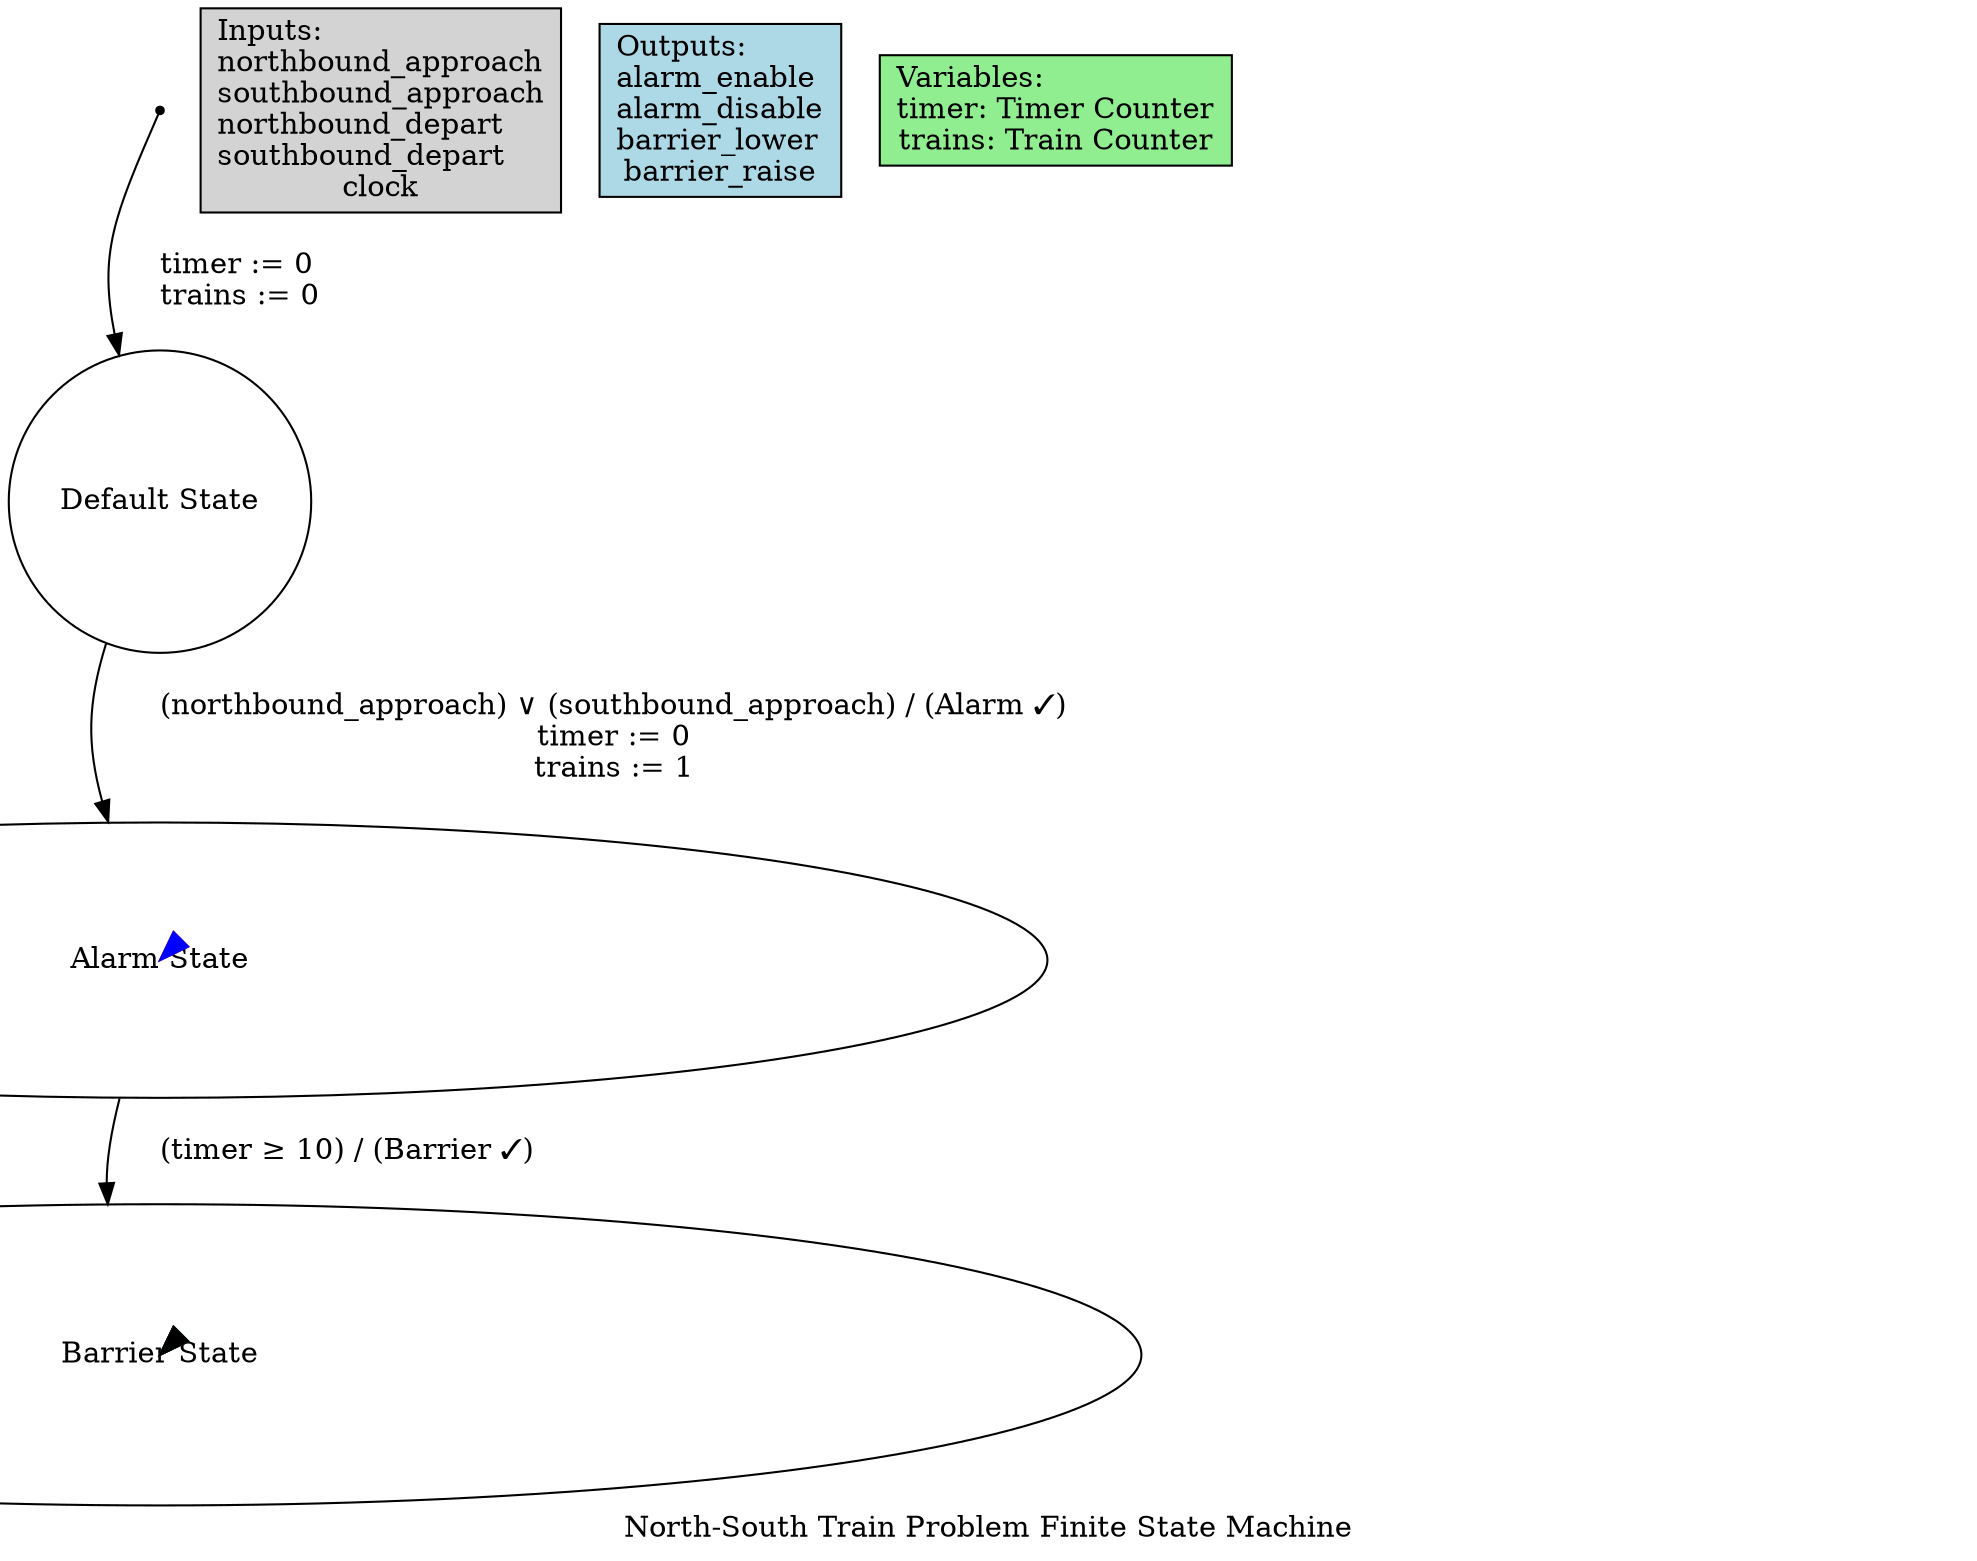 // North-South Train Problem Finite State Machine
digraph {
	graph [label="North-South Train Problem Finite State Machine"]
	splines=curved
	Start [pos="0,0!" shape=point]
	"Default State" [pos="3,0!" shape=circle]
	"Alarm State" [pos="9,0!" shape=circle]
	"Barrier State" [pos="12,-4!" shape=circle]
	Start -> "Default State" [label="timer := 0\ltrains := 0" color="#000000" fontcolor="#000000"]
	"Default State" -> "Alarm State" [label="(northbound_approach) ∨ (southbound_approach) / (Alarm ✓)
timer := 0
trains := 1" color="#000000" fontcolor="#000000"]
	"Alarm State" -> "Alarm State" [label="timer++
(Time-Triggered Interruption)	" color="#ff0000" fontcolor="#ff0000"]
	"Alarm State" -> "Alarm State" [label="(northbound_approach) ∨ (southbound_approach) / trains++
(Event-Triggered Interruption)	" color="#0000ff" fontcolor="#0000ff"]
	"Alarm State" -> "Barrier State" [label="(timer ≥ 10) / (Barrier ✓)" color="#000000" fontcolor="#000000"]
	"Barrier State" -> "Barrier State" [label="(N_D) / -		
trains--" color="#ff0000" fontcolor="#ff0000"]
	"Barrier State" -> "Barrier State" [label="(S_D) / -		
trains--" color="#0000ff" fontcolor="#0000ff"]
	"Barrier State" -> "Barrier State" [label="(northbound_approach) / -		
trains++" color="#007700" fontcolor="#007700"]
	"Barrier State" -> "Barrier State" [label="(southbound_approach) / -		
trains++" color="#000000" fontcolor="#000000"]
	Inputs [label="Inputs:\lnorthbound_approach\lsouthbound_approach\lnorthbound_depart\lsouthbound_depart\lclock" fillcolor=lightgray pos="-5,3!" shape=box style=filled]
	Outputs [label="Outputs:\lalarm_enable\lalarm_disable\lbarrier_lower\lbarrier_raise" fillcolor=lightblue pos="-5,0!" shape=box style=filled]
	Variables [label="Variables:\ltimer: Timer Counter\ltrains: Train Counter" fillcolor=lightgreen pos="-5,-3!" shape=box style=filled]
}
